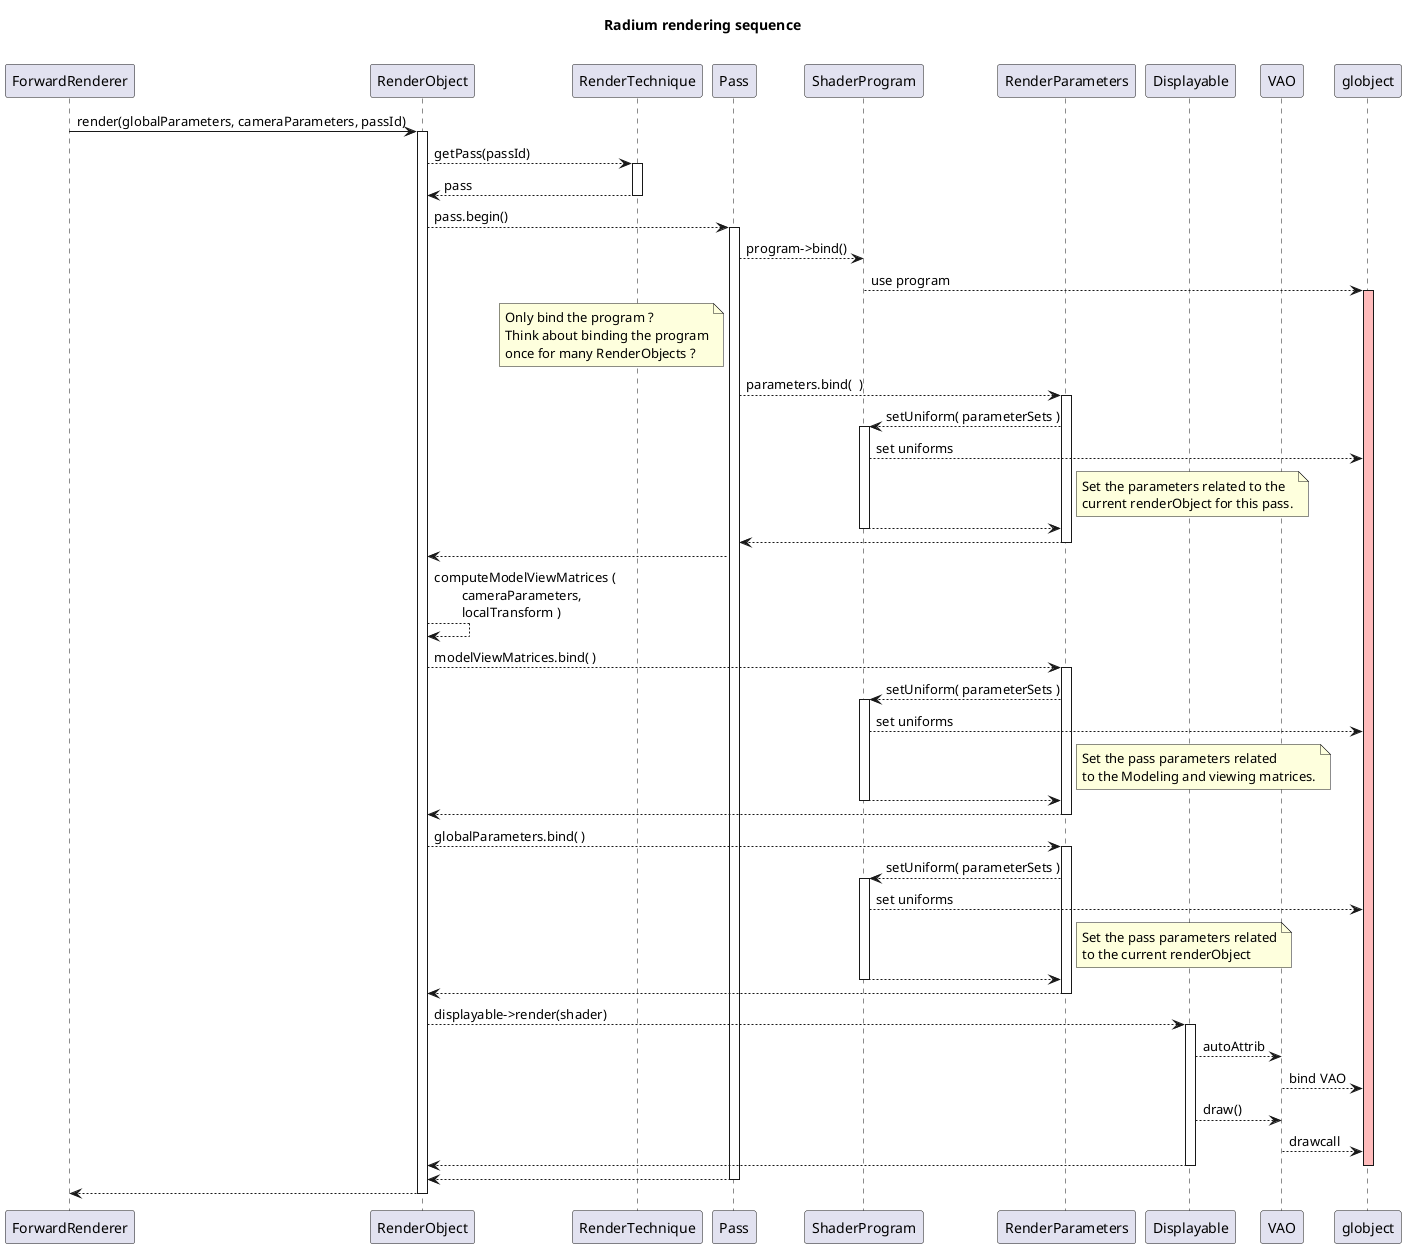 @startuml

title Radium rendering sequence\n

participant ForwardRenderer  order 1
participant RenderObject  order 2
participant RenderTechnique  order 3
participant Pass  order 4
participant ShaderProgram  order 5
participant RenderParameters  order 6
participant Displayable  order 7
participant VAO  order 8
participant globject  order 9

ForwardRenderer -> RenderObject ++ : render(globalParameters, cameraParameters, passId)
    RenderObject --> RenderTechnique ++ : getPass(passId)
    return pass
    RenderObject --> Pass ++ : pass.begin()
        Pass --> ShaderProgram  : program->bind()
        ShaderProgram --> globject  : use program
    activate globject #FFBBBB
        note left Pass
        Only bind the program ?
        Think about binding the program
        once for many RenderObjects ?
        end note
        Pass --> RenderParameters  ++ : parameters.bind(  )
            RenderParameters --> ShaderProgram ++ : setUniform( parameterSets )
            ShaderProgram --> globject : set uniforms
            note right RenderParameters
            Set the parameters related to the
            current renderObject for this pass.
            end note
            return
        return
    Pass --> RenderObject

    RenderObject --> RenderObject : computeModelViewMatrices (\n\tcameraParameters, \n\tlocalTransform )
    RenderObject --> RenderParameters ++ : modelViewMatrices.bind( )
        RenderParameters --> ShaderProgram ++ : setUniform( parameterSets )
        ShaderProgram --> globject : set uniforms
        note right RenderParameters
        Set the pass parameters related
        to the Modeling and viewing matrices.
        end note
        return
     return

    RenderObject --> RenderParameters ++ : globalParameters.bind( )
        RenderParameters --> ShaderProgram ++ : setUniform( parameterSets )
            ShaderProgram --> globject : set uniforms
            note right RenderParameters
            Set the pass parameters related
            to the current renderObject
            end note
        return
    return

    RenderObject --> Displayable  ++ : displayable->render(shader)
        Displayable --> VAO : autoAttrib
            VAO --> globject :  bind VAO
        Displayable --> VAO  : draw()
            VAO --> globject : drawcall
    return
    deactivate globject
return
return

@enduml
